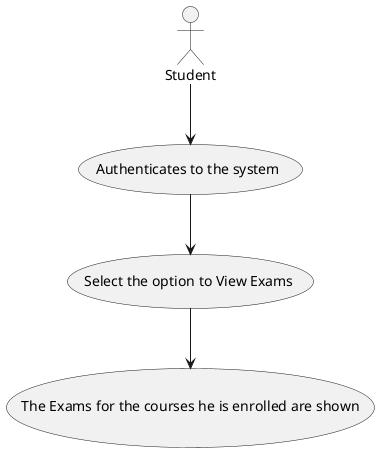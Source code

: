@startuml
'https://plantuml.com/use-case-diagram


actor Student
    Student -down-> (Authenticates to the system)
    (Authenticates to the system) --> (Select the option to View Exams)
    (Select the option to View Exams) --> (The Exams for the courses he is enrolled are shown)


@enduml
